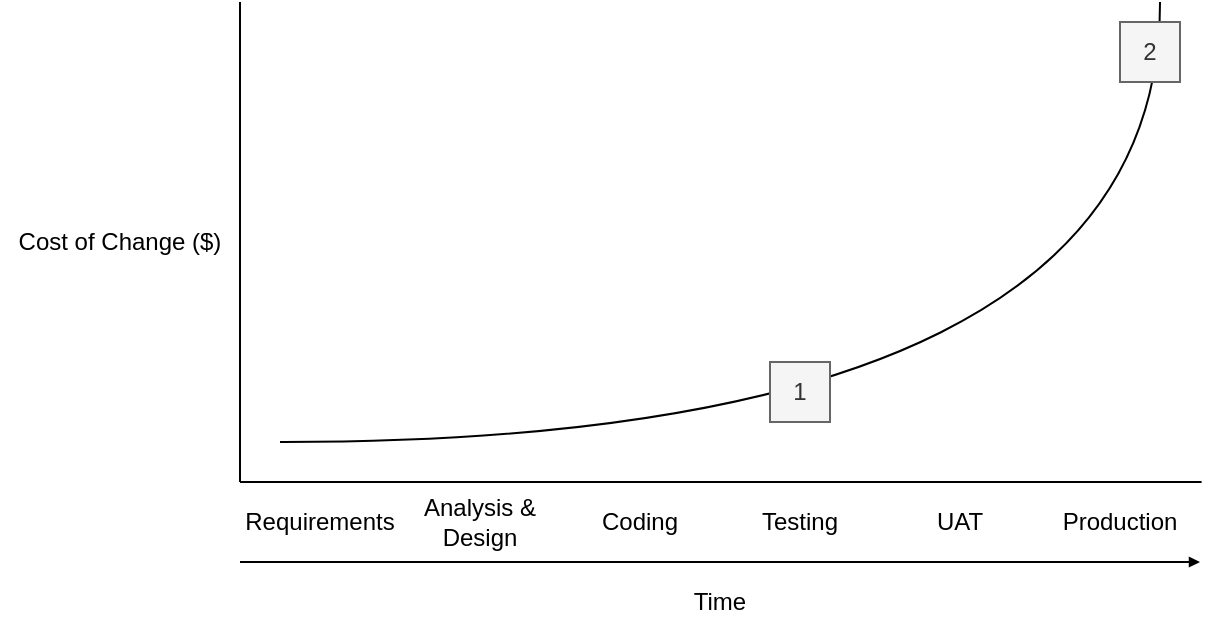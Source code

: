 <mxfile>
    <diagram id="T9uuaTeBy4bPSP1g8a4x" name="Page-1">
        <mxGraphModel dx="1170" dy="825" grid="1" gridSize="10" guides="1" tooltips="1" connect="1" arrows="1" fold="1" page="1" pageScale="1" pageWidth="827" pageHeight="1169" background="#FFFFFF" math="0" shadow="0">
            <root>
                <mxCell id="0"/>
                <mxCell id="1" parent="0"/>
                <mxCell id="164" value="" style="endArrow=none;html=1;" edge="1" parent="1">
                    <mxGeometry width="50" height="50" relative="1" as="geometry">
                        <mxPoint x="240" y="280" as="sourcePoint"/>
                        <mxPoint x="240" y="40" as="targetPoint"/>
                    </mxGeometry>
                </mxCell>
                <mxCell id="166" value="" style="endArrow=none;html=1;" edge="1" parent="1">
                    <mxGeometry width="50" height="50" relative="1" as="geometry">
                        <mxPoint x="240" y="280" as="sourcePoint"/>
                        <mxPoint x="720.8" y="280" as="targetPoint"/>
                    </mxGeometry>
                </mxCell>
                <mxCell id="167" value="Cost of Change ($)" style="rounded=0;whiteSpace=wrap;html=1;fillColor=none;strokeColor=none;" vertex="1" parent="1">
                    <mxGeometry x="120" y="120" width="120" height="80" as="geometry"/>
                </mxCell>
                <mxCell id="168" value="Time" style="rounded=0;whiteSpace=wrap;html=1;fillColor=none;strokeColor=none;" vertex="1" parent="1">
                    <mxGeometry x="240" y="320" width="480" height="40" as="geometry"/>
                </mxCell>
                <mxCell id="169" value="" style="endArrow=none;html=1;edgeStyle=orthogonalEdgeStyle;curved=1;spacing=2;" edge="1" parent="1">
                    <mxGeometry width="50" height="50" relative="1" as="geometry">
                        <mxPoint x="260" y="260" as="sourcePoint"/>
                        <mxPoint x="700" y="40" as="targetPoint"/>
                    </mxGeometry>
                </mxCell>
                <mxCell id="170" value="1" style="rounded=0;whiteSpace=wrap;html=1;fillColor=#f5f5f5;fontColor=#333333;strokeColor=#666666;" vertex="1" parent="1">
                    <mxGeometry x="505" y="220" width="30" height="30" as="geometry"/>
                </mxCell>
                <mxCell id="172" value="Requirements" style="rounded=0;whiteSpace=wrap;html=1;fillColor=none;strokeColor=none;" vertex="1" parent="1">
                    <mxGeometry x="240" y="280" width="80" height="40" as="geometry"/>
                </mxCell>
                <mxCell id="173" value="Analysis &amp;amp; Design" style="rounded=0;whiteSpace=wrap;html=1;fillColor=none;strokeColor=none;" vertex="1" parent="1">
                    <mxGeometry x="320" y="280" width="80" height="40" as="geometry"/>
                </mxCell>
                <mxCell id="174" value="Coding" style="rounded=0;whiteSpace=wrap;html=1;fillColor=none;strokeColor=none;" vertex="1" parent="1">
                    <mxGeometry x="400" y="280" width="80" height="40" as="geometry"/>
                </mxCell>
                <mxCell id="175" value="Testing" style="rounded=0;whiteSpace=wrap;html=1;fillColor=none;strokeColor=none;" vertex="1" parent="1">
                    <mxGeometry x="480" y="280" width="80" height="40" as="geometry"/>
                </mxCell>
                <mxCell id="176" value="UAT" style="rounded=0;whiteSpace=wrap;html=1;fillColor=none;strokeColor=none;" vertex="1" parent="1">
                    <mxGeometry x="560" y="280" width="80" height="40" as="geometry"/>
                </mxCell>
                <mxCell id="177" value="Production" style="rounded=0;whiteSpace=wrap;html=1;fillColor=none;strokeColor=none;" vertex="1" parent="1">
                    <mxGeometry x="640" y="280" width="80" height="40" as="geometry"/>
                </mxCell>
                <mxCell id="178" value="2" style="rounded=0;whiteSpace=wrap;html=1;fillColor=#f5f5f5;fontColor=#333333;strokeColor=#666666;" vertex="1" parent="1">
                    <mxGeometry x="680" y="50" width="30" height="30" as="geometry"/>
                </mxCell>
                <mxCell id="179" value="" style="endArrow=block;html=1;curved=1;entryX=1;entryY=0;entryDx=0;entryDy=0;exitX=0;exitY=0;exitDx=0;exitDy=0;endFill=1;endSize=3;startSize=3;" edge="1" parent="1" source="168" target="168">
                    <mxGeometry width="50" height="50" relative="1" as="geometry">
                        <mxPoint x="480" y="650" as="sourcePoint"/>
                        <mxPoint x="530" y="600" as="targetPoint"/>
                    </mxGeometry>
                </mxCell>
            </root>
        </mxGraphModel>
    </diagram>
</mxfile>